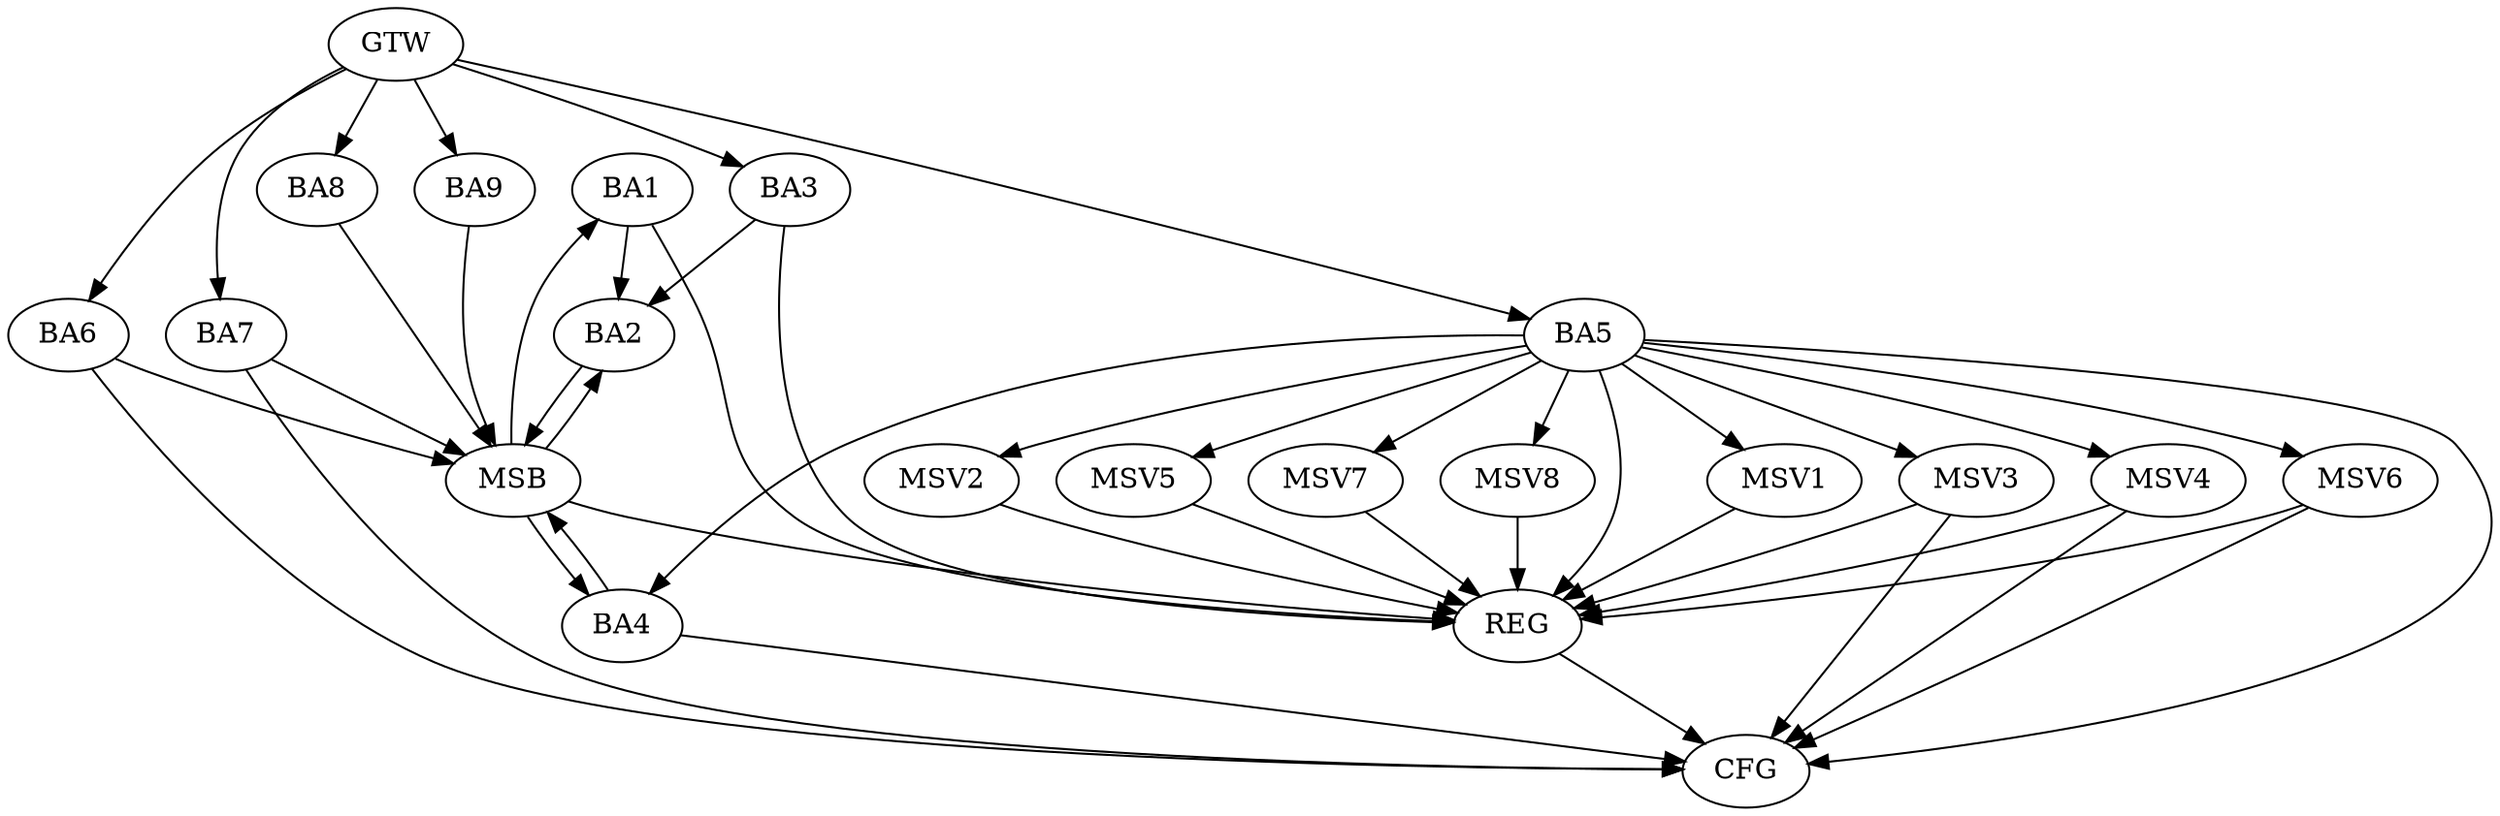 strict digraph G {
  BA1 [ label="BA1" ];
  BA2 [ label="BA2" ];
  BA3 [ label="BA3" ];
  BA4 [ label="BA4" ];
  BA5 [ label="BA5" ];
  BA6 [ label="BA6" ];
  BA7 [ label="BA7" ];
  BA8 [ label="BA8" ];
  BA9 [ label="BA9" ];
  GTW [ label="GTW" ];
  REG [ label="REG" ];
  MSB [ label="MSB" ];
  CFG [ label="CFG" ];
  MSV1 [ label="MSV1" ];
  MSV2 [ label="MSV2" ];
  MSV3 [ label="MSV3" ];
  MSV4 [ label="MSV4" ];
  MSV5 [ label="MSV5" ];
  MSV6 [ label="MSV6" ];
  MSV7 [ label="MSV7" ];
  MSV8 [ label="MSV8" ];
  BA1 -> BA2;
  BA3 -> BA2;
  BA5 -> BA4;
  GTW -> BA3;
  GTW -> BA5;
  GTW -> BA6;
  GTW -> BA7;
  GTW -> BA8;
  GTW -> BA9;
  BA1 -> REG;
  BA3 -> REG;
  BA5 -> REG;
  BA2 -> MSB;
  MSB -> BA1;
  MSB -> REG;
  BA4 -> MSB;
  MSB -> BA2;
  BA6 -> MSB;
  MSB -> BA4;
  BA7 -> MSB;
  BA8 -> MSB;
  BA9 -> MSB;
  BA4 -> CFG;
  BA6 -> CFG;
  BA5 -> CFG;
  BA7 -> CFG;
  REG -> CFG;
  BA5 -> MSV1;
  MSV1 -> REG;
  BA5 -> MSV2;
  MSV2 -> REG;
  BA5 -> MSV3;
  MSV3 -> REG;
  MSV3 -> CFG;
  BA5 -> MSV4;
  MSV4 -> REG;
  MSV4 -> CFG;
  BA5 -> MSV5;
  MSV5 -> REG;
  BA5 -> MSV6;
  MSV6 -> REG;
  MSV6 -> CFG;
  BA5 -> MSV7;
  MSV7 -> REG;
  BA5 -> MSV8;
  MSV8 -> REG;
}
